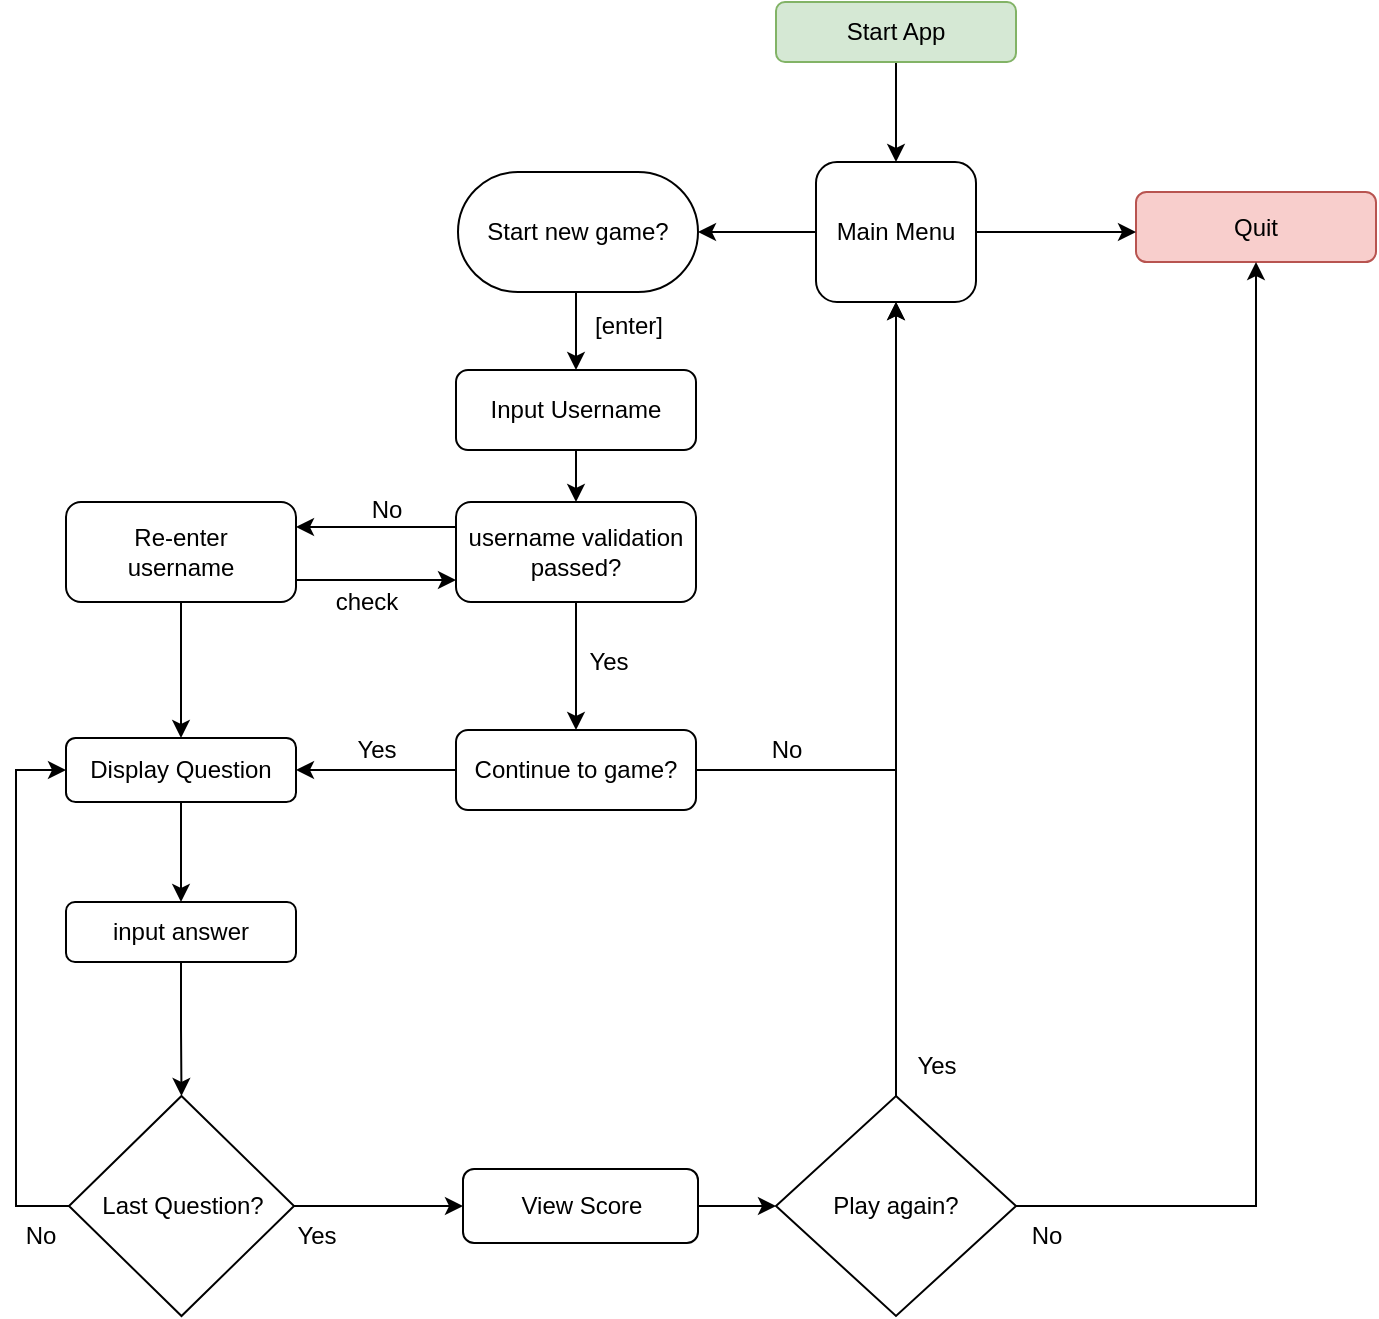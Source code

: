 <mxfile version="13.0.1" type="device"><diagram id="C5RBs43oDa-KdzZeNtuy" name="Page-1"><mxGraphModel dx="640" dy="328" grid="1" gridSize="10" guides="1" tooltips="1" connect="1" arrows="1" fold="1" page="1" pageScale="1" pageWidth="827" pageHeight="1169" background="none" math="0" shadow="0"><root><mxCell id="WIyWlLk6GJQsqaUBKTNV-0"/><mxCell id="WIyWlLk6GJQsqaUBKTNV-1" parent="WIyWlLk6GJQsqaUBKTNV-0"/><mxCell id="S4Njm2U5iwAxjGzwrTqD-108" value="" style="edgeStyle=orthogonalEdgeStyle;rounded=0;orthogonalLoop=1;jettySize=auto;html=1;" parent="WIyWlLk6GJQsqaUBKTNV-1" source="WIyWlLk6GJQsqaUBKTNV-3" target="S4Njm2U5iwAxjGzwrTqD-20" edge="1"><mxGeometry relative="1" as="geometry"/></mxCell><mxCell id="WIyWlLk6GJQsqaUBKTNV-3" value="Start App" style="rounded=1;whiteSpace=wrap;html=1;fontSize=12;glass=0;strokeWidth=1;shadow=0;fillColor=#d5e8d4;strokeColor=#82b366;" parent="WIyWlLk6GJQsqaUBKTNV-1" vertex="1"><mxGeometry x="440" y="40" width="120" height="30" as="geometry"/></mxCell><mxCell id="S4Njm2U5iwAxjGzwrTqD-85" value="" style="edgeStyle=orthogonalEdgeStyle;rounded=0;orthogonalLoop=1;jettySize=auto;html=1;" parent="WIyWlLk6GJQsqaUBKTNV-1" source="S4Njm2U5iwAxjGzwrTqD-12" target="S4Njm2U5iwAxjGzwrTqD-84" edge="1"><mxGeometry relative="1" as="geometry"/></mxCell><mxCell id="S4Njm2U5iwAxjGzwrTqD-12" value="Input Username" style="rounded=1;whiteSpace=wrap;html=1;fontSize=12;glass=0;strokeWidth=1;shadow=0;" parent="WIyWlLk6GJQsqaUBKTNV-1" vertex="1"><mxGeometry x="280" y="224" width="120" height="40" as="geometry"/></mxCell><mxCell id="T3dHcS8Mqv_PTHAjXjjd-8" style="edgeStyle=orthogonalEdgeStyle;rounded=0;orthogonalLoop=1;jettySize=auto;html=1;exitX=0;exitY=0.25;exitDx=0;exitDy=0;entryX=1;entryY=0.25;entryDx=0;entryDy=0;" edge="1" parent="WIyWlLk6GJQsqaUBKTNV-1" source="S4Njm2U5iwAxjGzwrTqD-84" target="T3dHcS8Mqv_PTHAjXjjd-3"><mxGeometry relative="1" as="geometry"/></mxCell><mxCell id="T3dHcS8Mqv_PTHAjXjjd-11" style="edgeStyle=orthogonalEdgeStyle;rounded=0;orthogonalLoop=1;jettySize=auto;html=1;exitX=0.5;exitY=1;exitDx=0;exitDy=0;entryX=0.5;entryY=0;entryDx=0;entryDy=0;" edge="1" parent="WIyWlLk6GJQsqaUBKTNV-1" source="S4Njm2U5iwAxjGzwrTqD-84" target="S4Njm2U5iwAxjGzwrTqD-29"><mxGeometry relative="1" as="geometry"/></mxCell><mxCell id="S4Njm2U5iwAxjGzwrTqD-84" value="username validation passed?" style="rounded=1;whiteSpace=wrap;html=1;fontSize=12;glass=0;strokeWidth=1;shadow=0;" parent="WIyWlLk6GJQsqaUBKTNV-1" vertex="1"><mxGeometry x="280" y="290" width="120" height="50" as="geometry"/></mxCell><mxCell id="S4Njm2U5iwAxjGzwrTqD-45" value="" style="edgeStyle=orthogonalEdgeStyle;rounded=0;orthogonalLoop=1;jettySize=auto;html=1;entryX=1;entryY=0.5;entryDx=0;entryDy=0;" parent="WIyWlLk6GJQsqaUBKTNV-1" source="S4Njm2U5iwAxjGzwrTqD-29" target="T3dHcS8Mqv_PTHAjXjjd-20" edge="1"><mxGeometry relative="1" as="geometry"><mxPoint x="280" y="537" as="targetPoint"/></mxGeometry></mxCell><mxCell id="T3dHcS8Mqv_PTHAjXjjd-16" style="edgeStyle=orthogonalEdgeStyle;rounded=0;orthogonalLoop=1;jettySize=auto;html=1;exitX=1;exitY=0.5;exitDx=0;exitDy=0;" edge="1" parent="WIyWlLk6GJQsqaUBKTNV-1" source="S4Njm2U5iwAxjGzwrTqD-29" target="S4Njm2U5iwAxjGzwrTqD-20"><mxGeometry relative="1" as="geometry"/></mxCell><mxCell id="S4Njm2U5iwAxjGzwrTqD-29" value="Continue to game?" style="rounded=1;whiteSpace=wrap;html=1;fontSize=12;glass=0;strokeWidth=1;shadow=0;" parent="WIyWlLk6GJQsqaUBKTNV-1" vertex="1"><mxGeometry x="280" y="404" width="120" height="40" as="geometry"/></mxCell><mxCell id="S4Njm2U5iwAxjGzwrTqD-3" value="Quit" style="rounded=1;whiteSpace=wrap;html=1;fontSize=12;glass=0;strokeWidth=1;shadow=0;fillColor=#f8cecc;strokeColor=#b85450;" parent="WIyWlLk6GJQsqaUBKTNV-1" vertex="1"><mxGeometry x="620" y="135" width="120" height="35" as="geometry"/></mxCell><mxCell id="S4Njm2U5iwAxjGzwrTqD-91" style="edgeStyle=orthogonalEdgeStyle;rounded=0;orthogonalLoop=1;jettySize=auto;html=1;exitX=0.5;exitY=1;exitDx=0;exitDy=0;entryX=0.5;entryY=0;entryDx=0;entryDy=0;" parent="WIyWlLk6GJQsqaUBKTNV-1" source="S4Njm2U5iwAxjGzwrTqD-28" target="S4Njm2U5iwAxjGzwrTqD-12" edge="1"><mxGeometry relative="1" as="geometry"/></mxCell><mxCell id="S4Njm2U5iwAxjGzwrTqD-28" value="Start new game?" style="rounded=1;whiteSpace=wrap;html=1;arcSize=50;" parent="WIyWlLk6GJQsqaUBKTNV-1" vertex="1"><mxGeometry x="281" y="125" width="120" height="60" as="geometry"/></mxCell><mxCell id="S4Njm2U5iwAxjGzwrTqD-100" value="" style="edgeStyle=orthogonalEdgeStyle;rounded=0;orthogonalLoop=1;jettySize=auto;html=1;" parent="WIyWlLk6GJQsqaUBKTNV-1" source="S4Njm2U5iwAxjGzwrTqD-31" target="S4Njm2U5iwAxjGzwrTqD-41" edge="1"><mxGeometry relative="1" as="geometry"/></mxCell><mxCell id="S4Njm2U5iwAxjGzwrTqD-31" value="input answer" style="rounded=1;whiteSpace=wrap;html=1;" parent="WIyWlLk6GJQsqaUBKTNV-1" vertex="1"><mxGeometry x="85" y="490" width="115" height="30" as="geometry"/></mxCell><mxCell id="T3dHcS8Mqv_PTHAjXjjd-22" style="edgeStyle=orthogonalEdgeStyle;rounded=0;orthogonalLoop=1;jettySize=auto;html=1;exitX=0.5;exitY=1;exitDx=0;exitDy=0;entryX=0.5;entryY=0;entryDx=0;entryDy=0;" edge="1" parent="WIyWlLk6GJQsqaUBKTNV-1" source="T3dHcS8Mqv_PTHAjXjjd-20" target="S4Njm2U5iwAxjGzwrTqD-31"><mxGeometry relative="1" as="geometry"/></mxCell><mxCell id="T3dHcS8Mqv_PTHAjXjjd-20" value="Display Question" style="rounded=1;whiteSpace=wrap;html=1;" vertex="1" parent="WIyWlLk6GJQsqaUBKTNV-1"><mxGeometry x="85" y="408" width="115" height="32" as="geometry"/></mxCell><mxCell id="T3dHcS8Mqv_PTHAjXjjd-24" style="edgeStyle=elbowEdgeStyle;rounded=0;orthogonalLoop=1;jettySize=auto;html=1;exitX=0;exitY=0.5;exitDx=0;exitDy=0;entryX=0;entryY=0.5;entryDx=0;entryDy=0;" edge="1" parent="WIyWlLk6GJQsqaUBKTNV-1" source="S4Njm2U5iwAxjGzwrTqD-41" target="T3dHcS8Mqv_PTHAjXjjd-20"><mxGeometry relative="1" as="geometry"><mxPoint x="40" y="310" as="targetPoint"/><Array as="points"><mxPoint x="60" y="360"/><mxPoint x="60" y="410"/><mxPoint x="60" y="430"/><mxPoint x="20" y="470"/></Array></mxGeometry></mxCell><mxCell id="T3dHcS8Mqv_PTHAjXjjd-31" style="edgeStyle=elbowEdgeStyle;rounded=0;orthogonalLoop=1;jettySize=auto;html=1;exitX=1;exitY=0.5;exitDx=0;exitDy=0;entryX=0;entryY=0.5;entryDx=0;entryDy=0;" edge="1" parent="WIyWlLk6GJQsqaUBKTNV-1" source="S4Njm2U5iwAxjGzwrTqD-41" target="S4Njm2U5iwAxjGzwrTqD-54"><mxGeometry relative="1" as="geometry"/></mxCell><mxCell id="S4Njm2U5iwAxjGzwrTqD-41" value="Last Question?" style="rhombus;whiteSpace=wrap;html=1;" parent="WIyWlLk6GJQsqaUBKTNV-1" vertex="1"><mxGeometry x="86.5" y="587" width="112.5" height="110" as="geometry"/></mxCell><mxCell id="S4Njm2U5iwAxjGzwrTqD-57" value="" style="edgeStyle=orthogonalEdgeStyle;rounded=0;orthogonalLoop=1;jettySize=auto;html=1;" parent="WIyWlLk6GJQsqaUBKTNV-1" source="S4Njm2U5iwAxjGzwrTqD-54" target="S4Njm2U5iwAxjGzwrTqD-58" edge="1"><mxGeometry relative="1" as="geometry"><mxPoint x="360" y="737" as="targetPoint"/></mxGeometry></mxCell><mxCell id="S4Njm2U5iwAxjGzwrTqD-54" value="View Score" style="rounded=1;whiteSpace=wrap;html=1;" parent="WIyWlLk6GJQsqaUBKTNV-1" vertex="1"><mxGeometry x="283.5" y="623.5" width="117.5" height="37" as="geometry"/></mxCell><mxCell id="S4Njm2U5iwAxjGzwrTqD-55" value="Yes" style="text;html=1;align=center;verticalAlign=middle;resizable=0;points=[];autosize=1;" parent="WIyWlLk6GJQsqaUBKTNV-1" vertex="1"><mxGeometry x="190" y="647" width="40" height="20" as="geometry"/></mxCell><mxCell id="S4Njm2U5iwAxjGzwrTqD-68" value="" style="edgeStyle=orthogonalEdgeStyle;rounded=0;orthogonalLoop=1;jettySize=auto;html=1;entryX=0.5;entryY=1;entryDx=0;entryDy=0;" parent="WIyWlLk6GJQsqaUBKTNV-1" source="S4Njm2U5iwAxjGzwrTqD-58" target="S4Njm2U5iwAxjGzwrTqD-3" edge="1"><mxGeometry relative="1" as="geometry"><mxPoint x="740" y="547" as="targetPoint"/></mxGeometry></mxCell><mxCell id="S4Njm2U5iwAxjGzwrTqD-112" value="" style="edgeStyle=orthogonalEdgeStyle;rounded=0;orthogonalLoop=1;jettySize=auto;html=1;entryX=0.5;entryY=1;entryDx=0;entryDy=0;" parent="WIyWlLk6GJQsqaUBKTNV-1" source="S4Njm2U5iwAxjGzwrTqD-58" target="S4Njm2U5iwAxjGzwrTqD-20" edge="1"><mxGeometry relative="1" as="geometry"><mxPoint x="500" y="507" as="targetPoint"/></mxGeometry></mxCell><mxCell id="S4Njm2U5iwAxjGzwrTqD-58" value="Play again?" style="rhombus;whiteSpace=wrap;html=1;" parent="WIyWlLk6GJQsqaUBKTNV-1" vertex="1"><mxGeometry x="440" y="587" width="120" height="110" as="geometry"/></mxCell><mxCell id="S4Njm2U5iwAxjGzwrTqD-95" style="edgeStyle=orthogonalEdgeStyle;rounded=0;orthogonalLoop=1;jettySize=auto;html=1;exitX=0;exitY=0.5;exitDx=0;exitDy=0;entryX=1;entryY=0.5;entryDx=0;entryDy=0;" parent="WIyWlLk6GJQsqaUBKTNV-1" source="S4Njm2U5iwAxjGzwrTqD-20" target="S4Njm2U5iwAxjGzwrTqD-28" edge="1"><mxGeometry relative="1" as="geometry"/></mxCell><mxCell id="S4Njm2U5iwAxjGzwrTqD-110" value="" style="edgeStyle=orthogonalEdgeStyle;rounded=0;orthogonalLoop=1;jettySize=auto;html=1;" parent="WIyWlLk6GJQsqaUBKTNV-1" source="S4Njm2U5iwAxjGzwrTqD-20" edge="1"><mxGeometry relative="1" as="geometry"><mxPoint x="620" y="155" as="targetPoint"/></mxGeometry></mxCell><mxCell id="S4Njm2U5iwAxjGzwrTqD-20" value="Main Menu" style="rounded=1;whiteSpace=wrap;html=1;" parent="WIyWlLk6GJQsqaUBKTNV-1" vertex="1"><mxGeometry x="460" y="120" width="80" height="70" as="geometry"/></mxCell><mxCell id="S4Njm2U5iwAxjGzwrTqD-105" value="No" style="text;html=1;align=center;verticalAlign=middle;resizable=0;points=[];autosize=1;" parent="WIyWlLk6GJQsqaUBKTNV-1" vertex="1"><mxGeometry x="56.5" y="647" width="30" height="20" as="geometry"/></mxCell><mxCell id="S4Njm2U5iwAxjGzwrTqD-113" value="Yes" style="text;html=1;align=center;verticalAlign=middle;resizable=0;points=[];autosize=1;" parent="WIyWlLk6GJQsqaUBKTNV-1" vertex="1"><mxGeometry x="500" y="562" width="40" height="20" as="geometry"/></mxCell><mxCell id="S4Njm2U5iwAxjGzwrTqD-114" value="No" style="text;html=1;align=center;verticalAlign=middle;resizable=0;points=[];autosize=1;" parent="WIyWlLk6GJQsqaUBKTNV-1" vertex="1"><mxGeometry x="560" y="647" width="30" height="20" as="geometry"/></mxCell><mxCell id="T3dHcS8Mqv_PTHAjXjjd-0" value="[enter]" style="text;html=1;align=center;verticalAlign=middle;resizable=0;points=[];autosize=1;" vertex="1" parent="WIyWlLk6GJQsqaUBKTNV-1"><mxGeometry x="336" y="192" width="60" height="20" as="geometry"/></mxCell><mxCell id="T3dHcS8Mqv_PTHAjXjjd-7" value="" style="edgeStyle=orthogonalEdgeStyle;rounded=0;orthogonalLoop=1;jettySize=auto;html=1;" edge="1" parent="WIyWlLk6GJQsqaUBKTNV-1"><mxGeometry relative="1" as="geometry"><mxPoint x="200" y="329" as="sourcePoint"/><mxPoint x="280" y="329" as="targetPoint"/></mxGeometry></mxCell><mxCell id="T3dHcS8Mqv_PTHAjXjjd-26" value="" style="edgeStyle=elbowEdgeStyle;rounded=0;orthogonalLoop=1;jettySize=auto;html=1;" edge="1" parent="WIyWlLk6GJQsqaUBKTNV-1" source="T3dHcS8Mqv_PTHAjXjjd-3" target="T3dHcS8Mqv_PTHAjXjjd-20"><mxGeometry relative="1" as="geometry"/></mxCell><mxCell id="T3dHcS8Mqv_PTHAjXjjd-3" value="&lt;div&gt;Re-enter &lt;br&gt;&lt;/div&gt;&lt;div&gt;username&lt;/div&gt;" style="rounded=1;whiteSpace=wrap;html=1;" vertex="1" parent="WIyWlLk6GJQsqaUBKTNV-1"><mxGeometry x="85" y="290" width="115" height="50" as="geometry"/></mxCell><mxCell id="T3dHcS8Mqv_PTHAjXjjd-12" value="No" style="text;html=1;align=center;verticalAlign=middle;resizable=0;points=[];autosize=1;" vertex="1" parent="WIyWlLk6GJQsqaUBKTNV-1"><mxGeometry x="230" y="284" width="30" height="20" as="geometry"/></mxCell><mxCell id="T3dHcS8Mqv_PTHAjXjjd-13" value="Yes" style="text;html=1;align=center;verticalAlign=middle;resizable=0;points=[];autosize=1;" vertex="1" parent="WIyWlLk6GJQsqaUBKTNV-1"><mxGeometry x="336" y="360" width="40" height="20" as="geometry"/></mxCell><mxCell id="T3dHcS8Mqv_PTHAjXjjd-17" value="No" style="text;html=1;align=center;verticalAlign=middle;resizable=0;points=[];autosize=1;" vertex="1" parent="WIyWlLk6GJQsqaUBKTNV-1"><mxGeometry x="430" y="404" width="30" height="20" as="geometry"/></mxCell><mxCell id="T3dHcS8Mqv_PTHAjXjjd-23" value="&lt;div&gt;Yes&lt;/div&gt;" style="text;html=1;align=center;verticalAlign=middle;resizable=0;points=[];autosize=1;" vertex="1" parent="WIyWlLk6GJQsqaUBKTNV-1"><mxGeometry x="220" y="404" width="40" height="20" as="geometry"/></mxCell><mxCell id="T3dHcS8Mqv_PTHAjXjjd-33" value="check" style="text;html=1;align=center;verticalAlign=middle;resizable=0;points=[];autosize=1;" vertex="1" parent="WIyWlLk6GJQsqaUBKTNV-1"><mxGeometry x="210" y="330" width="50" height="20" as="geometry"/></mxCell></root></mxGraphModel></diagram></mxfile>